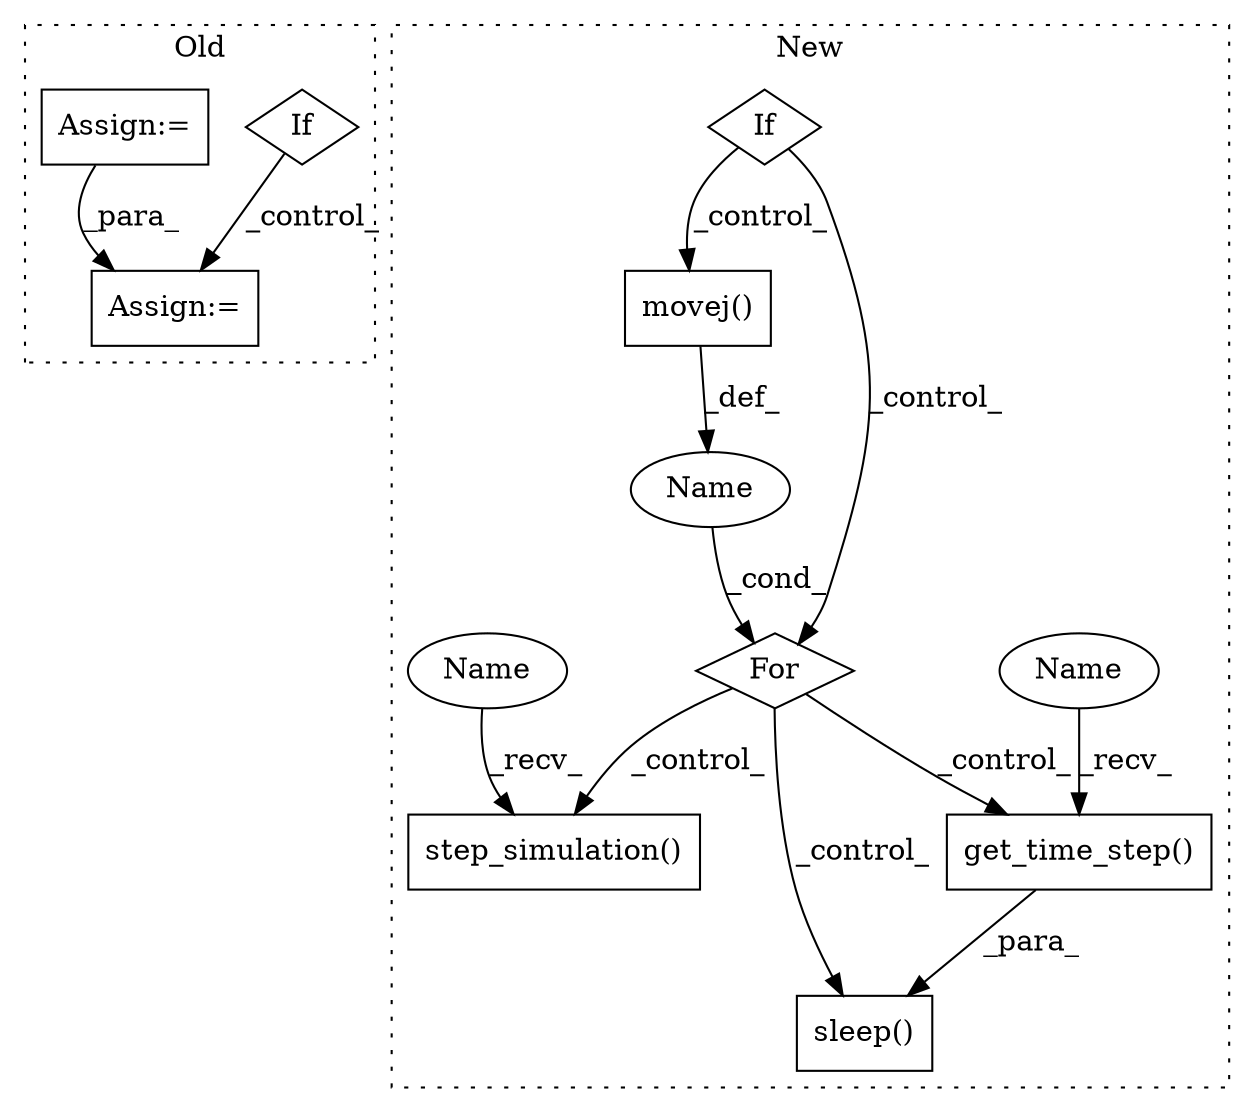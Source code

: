 digraph G {
subgraph cluster0 {
1 [label="If" a="96" s="14448" l="3" shape="diamond"];
9 [label="Assign:=" a="68" s="14520" l="3" shape="box"];
10 [label="Assign:=" a="68" s="14293" l="3" shape="box"];
label = "Old";
style="dotted";
}
subgraph cluster1 {
2 [label="movej()" a="75" s="15271,15296" l="13,1" shape="box"];
3 [label="If" a="96" s="14972" l="3" shape="diamond"];
4 [label="get_time_step()" a="75" s="15355" l="18" shape="box"];
5 [label="step_simulation()" a="75" s="15311" l="20" shape="box"];
6 [label="Name" a="87" s="15266" l="1" shape="ellipse"];
7 [label="For" a="107" s="15262,15297" l="4,14" shape="diamond"];
8 [label="sleep()" a="75" s="15344,15373" l="11,1" shape="box"];
11 [label="Name" a="87" s="15355" l="2" shape="ellipse"];
12 [label="Name" a="87" s="15311" l="2" shape="ellipse"];
label = "New";
style="dotted";
}
1 -> 9 [label="_control_"];
2 -> 6 [label="_def_"];
3 -> 7 [label="_control_"];
3 -> 2 [label="_control_"];
4 -> 8 [label="_para_"];
6 -> 7 [label="_cond_"];
7 -> 4 [label="_control_"];
7 -> 8 [label="_control_"];
7 -> 5 [label="_control_"];
10 -> 9 [label="_para_"];
11 -> 4 [label="_recv_"];
12 -> 5 [label="_recv_"];
}